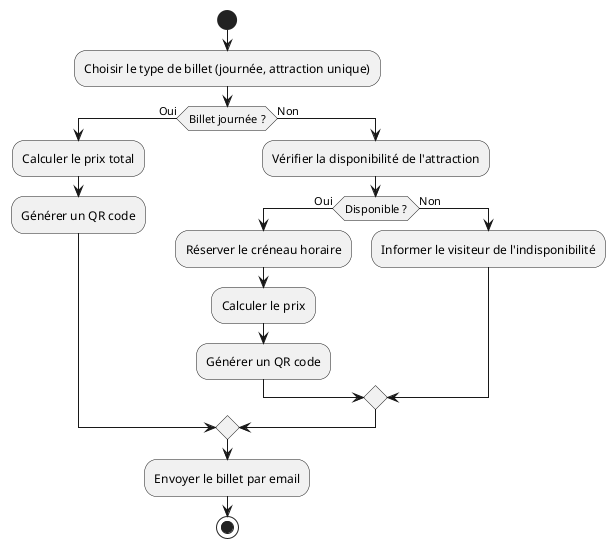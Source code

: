 @startuml name
start
:Choisir le type de billet (journée, attraction unique);
if (Billet journée ?) then (Oui)
  :Calculer le prix total;
  :Générer un QR code;
else (Non)
  :Vérifier la disponibilité de l'attraction;
  if (Disponible ?) then (Oui)
    :Réserver le créneau horaire;
    :Calculer le prix;
    :Générer un QR code;
  else (Non)
    :Informer le visiteur de l'indisponibilité;
  endif
endif
:Envoyer le billet par email;
stop
@enduml

